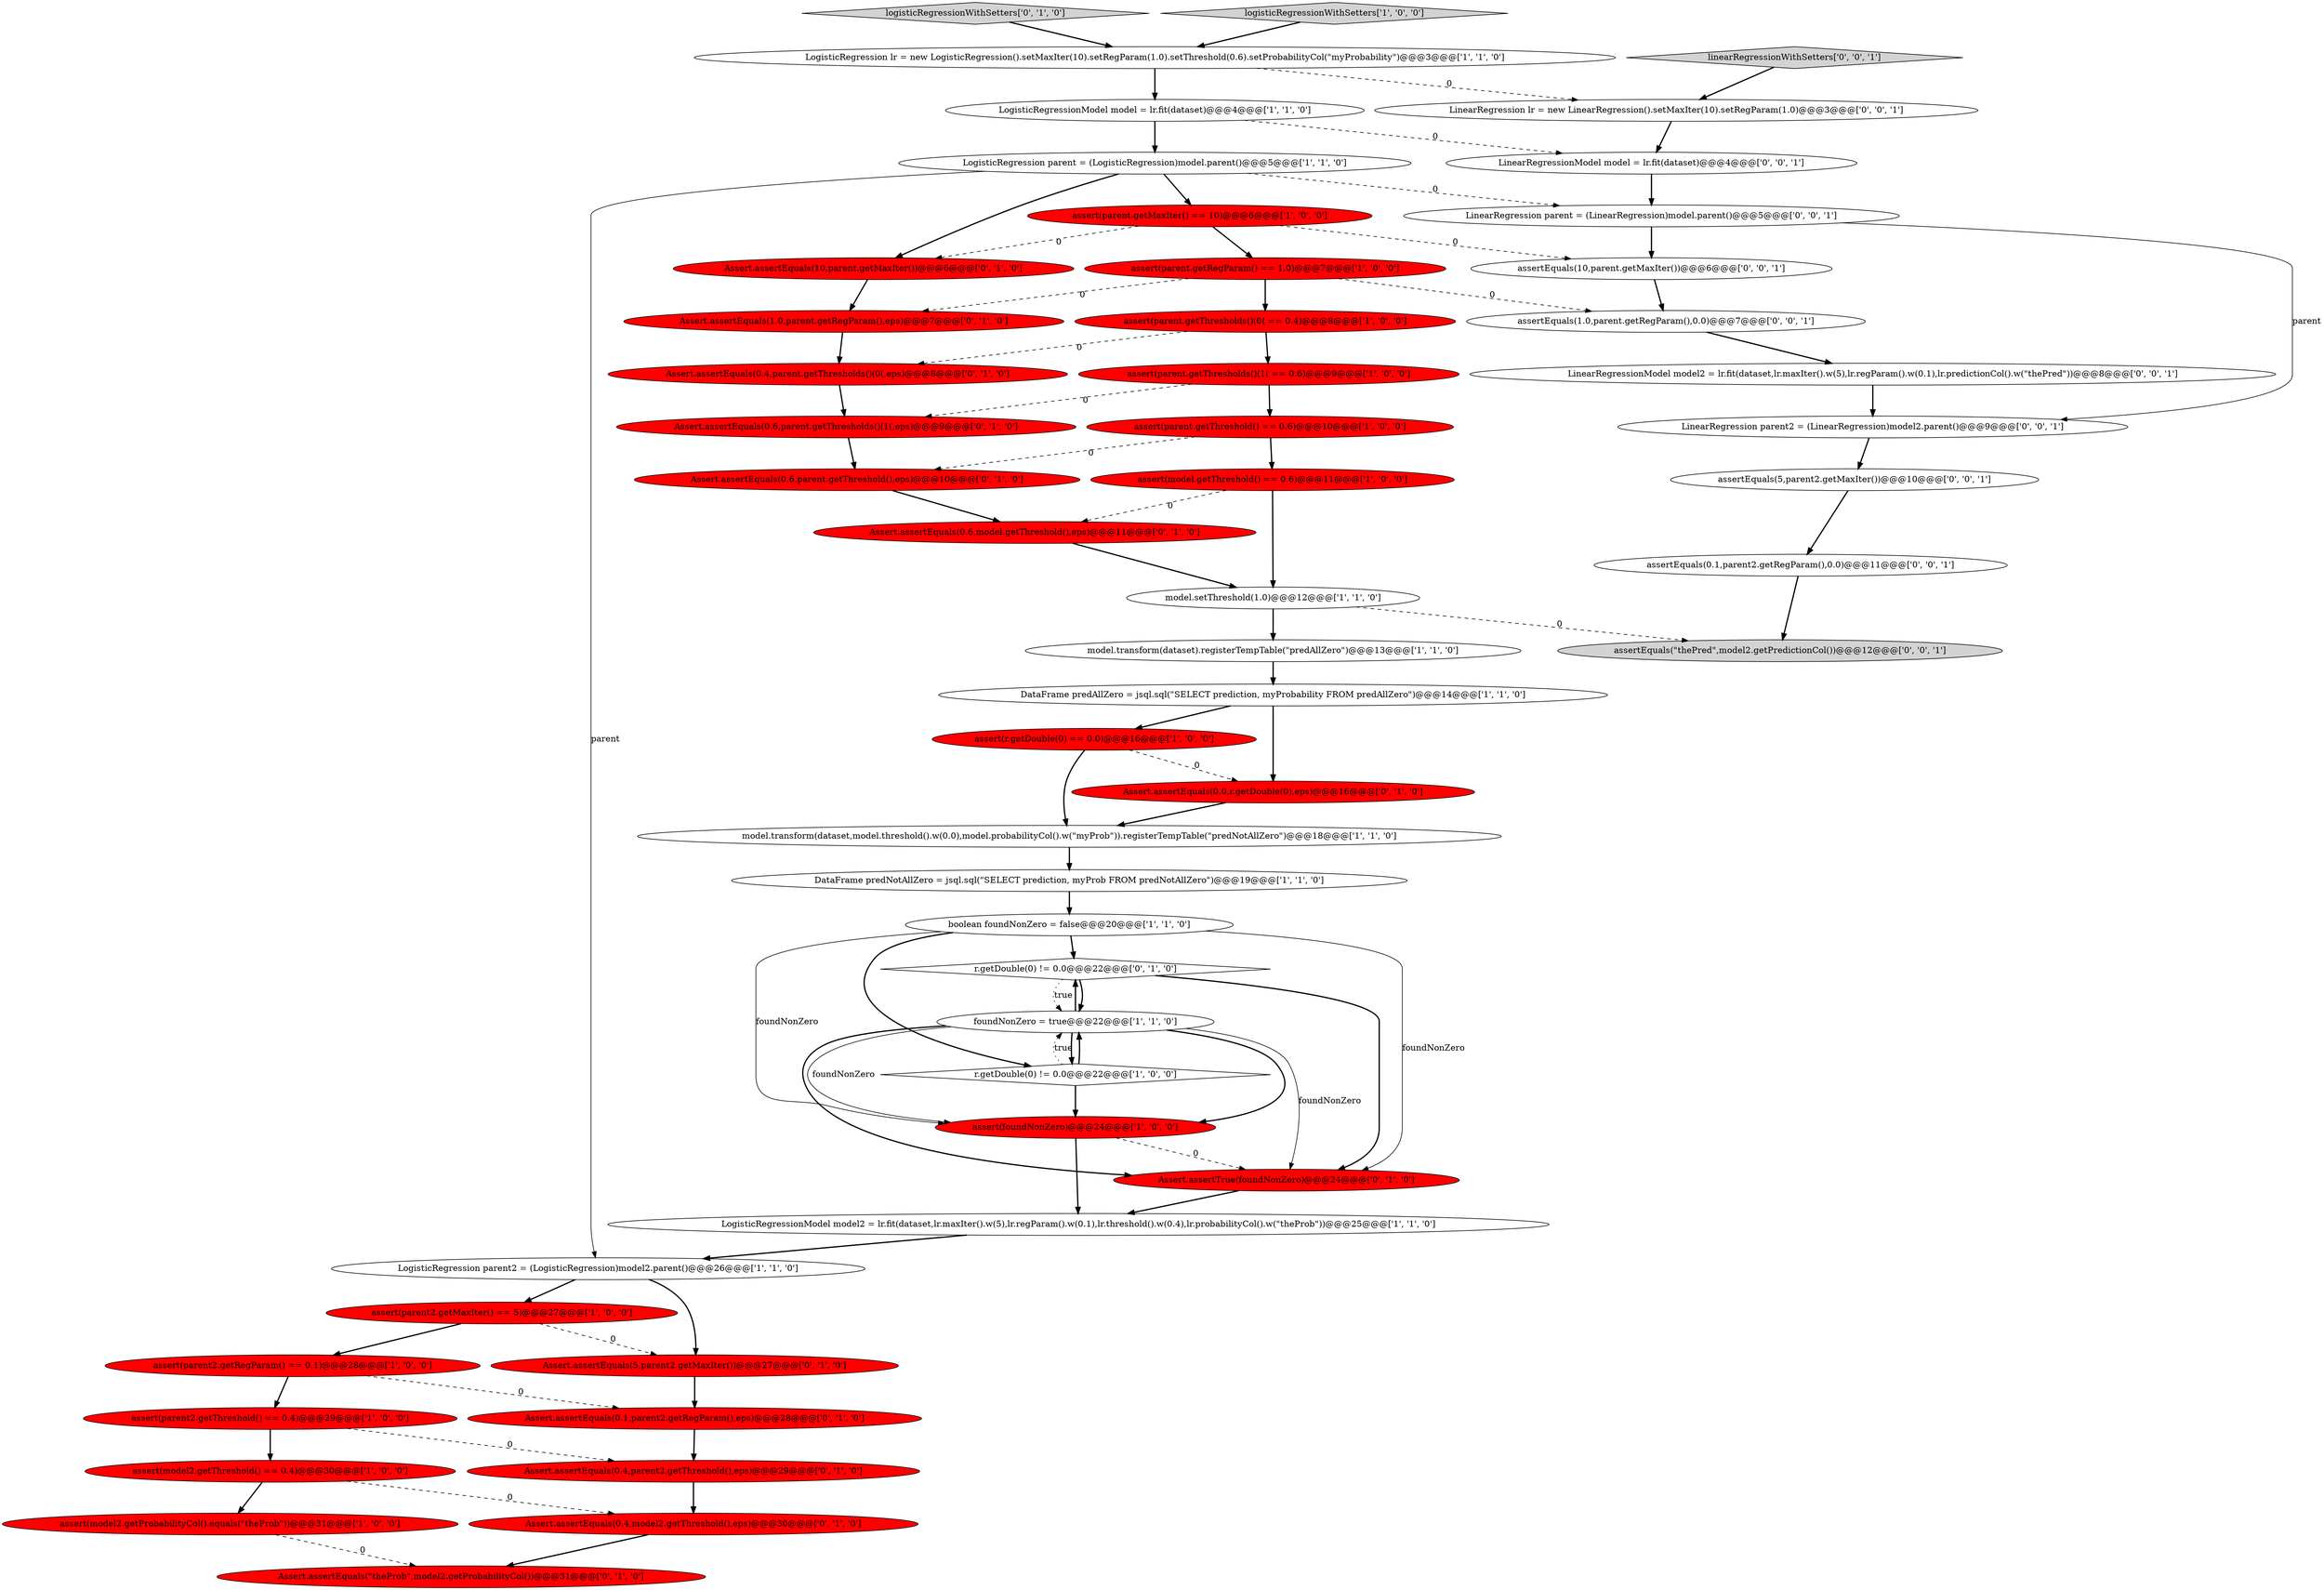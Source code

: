 digraph {
14 [style = filled, label = "model.transform(dataset,model.threshold().w(0.0),model.probabilityCol().w(\"myProb\")).registerTempTable(\"predNotAllZero\")@@@18@@@['1', '1', '0']", fillcolor = white, shape = ellipse image = "AAA0AAABBB1BBB"];
17 [style = filled, label = "assert(parent.getThresholds()(0( == 0.4)@@@8@@@['1', '0', '0']", fillcolor = red, shape = ellipse image = "AAA1AAABBB1BBB"];
48 [style = filled, label = "LinearRegression parent2 = (LinearRegression)model2.parent()@@@9@@@['0', '0', '1']", fillcolor = white, shape = ellipse image = "AAA0AAABBB3BBB"];
8 [style = filled, label = "LogisticRegression lr = new LogisticRegression().setMaxIter(10).setRegParam(1.0).setThreshold(0.6).setProbabilityCol(\"myProbability\")@@@3@@@['1', '1', '0']", fillcolor = white, shape = ellipse image = "AAA0AAABBB1BBB"];
19 [style = filled, label = "assert(model2.getProbabilityCol().equals(\"theProb\"))@@@31@@@['1', '0', '0']", fillcolor = red, shape = ellipse image = "AAA1AAABBB1BBB"];
43 [style = filled, label = "assertEquals(1.0,parent.getRegParam(),0.0)@@@7@@@['0', '0', '1']", fillcolor = white, shape = ellipse image = "AAA0AAABBB3BBB"];
6 [style = filled, label = "assert(model2.getThreshold() == 0.4)@@@30@@@['1', '0', '0']", fillcolor = red, shape = ellipse image = "AAA1AAABBB1BBB"];
40 [style = filled, label = "Assert.assertEquals(10,parent.getMaxIter())@@@6@@@['0', '1', '0']", fillcolor = red, shape = ellipse image = "AAA1AAABBB2BBB"];
52 [style = filled, label = "assertEquals(10,parent.getMaxIter())@@@6@@@['0', '0', '1']", fillcolor = white, shape = ellipse image = "AAA0AAABBB3BBB"];
37 [style = filled, label = "r.getDouble(0) != 0.0@@@22@@@['0', '1', '0']", fillcolor = white, shape = diamond image = "AAA0AAABBB2BBB"];
28 [style = filled, label = "Assert.assertEquals(\"theProb\",model2.getProbabilityCol())@@@31@@@['0', '1', '0']", fillcolor = red, shape = ellipse image = "AAA1AAABBB2BBB"];
0 [style = filled, label = "LogisticRegressionModel model2 = lr.fit(dataset,lr.maxIter().w(5),lr.regParam().w(0.1),lr.threshold().w(0.4),lr.probabilityCol().w(\"theProb\"))@@@25@@@['1', '1', '0']", fillcolor = white, shape = ellipse image = "AAA0AAABBB1BBB"];
31 [style = filled, label = "Assert.assertEquals(1.0,parent.getRegParam(),eps)@@@7@@@['0', '1', '0']", fillcolor = red, shape = ellipse image = "AAA1AAABBB2BBB"];
3 [style = filled, label = "assert(parent.getMaxIter() == 10)@@@6@@@['1', '0', '0']", fillcolor = red, shape = ellipse image = "AAA1AAABBB1BBB"];
27 [style = filled, label = "Assert.assertEquals(0.1,parent2.getRegParam(),eps)@@@28@@@['0', '1', '0']", fillcolor = red, shape = ellipse image = "AAA1AAABBB2BBB"];
11 [style = filled, label = "LogisticRegression parent = (LogisticRegression)model.parent()@@@5@@@['1', '1', '0']", fillcolor = white, shape = ellipse image = "AAA0AAABBB1BBB"];
20 [style = filled, label = "model.setThreshold(1.0)@@@12@@@['1', '1', '0']", fillcolor = white, shape = ellipse image = "AAA0AAABBB1BBB"];
46 [style = filled, label = "LinearRegressionModel model2 = lr.fit(dataset,lr.maxIter().w(5),lr.regParam().w(0.1),lr.predictionCol().w(\"thePred\"))@@@8@@@['0', '0', '1']", fillcolor = white, shape = ellipse image = "AAA0AAABBB3BBB"];
38 [style = filled, label = "Assert.assertEquals(0.0,r.getDouble(0),eps)@@@16@@@['0', '1', '0']", fillcolor = red, shape = ellipse image = "AAA1AAABBB2BBB"];
10 [style = filled, label = "assert(parent2.getRegParam() == 0.1)@@@28@@@['1', '0', '0']", fillcolor = red, shape = ellipse image = "AAA1AAABBB1BBB"];
4 [style = filled, label = "assert(parent.getThresholds()(1( == 0.6)@@@9@@@['1', '0', '0']", fillcolor = red, shape = ellipse image = "AAA1AAABBB1BBB"];
39 [style = filled, label = "Assert.assertEquals(0.4,parent.getThresholds()(0(,eps)@@@8@@@['0', '1', '0']", fillcolor = red, shape = ellipse image = "AAA1AAABBB2BBB"];
34 [style = filled, label = "Assert.assertEquals(5,parent2.getMaxIter())@@@27@@@['0', '1', '0']", fillcolor = red, shape = ellipse image = "AAA1AAABBB2BBB"];
22 [style = filled, label = "assert(parent.getThreshold() == 0.6)@@@10@@@['1', '0', '0']", fillcolor = red, shape = ellipse image = "AAA1AAABBB1BBB"];
1 [style = filled, label = "r.getDouble(0) != 0.0@@@22@@@['1', '0', '0']", fillcolor = white, shape = diamond image = "AAA0AAABBB1BBB"];
25 [style = filled, label = "LogisticRegressionModel model = lr.fit(dataset)@@@4@@@['1', '1', '0']", fillcolor = white, shape = ellipse image = "AAA0AAABBB1BBB"];
45 [style = filled, label = "assertEquals(0.1,parent2.getRegParam(),0.0)@@@11@@@['0', '0', '1']", fillcolor = white, shape = ellipse image = "AAA0AAABBB3BBB"];
13 [style = filled, label = "assert(r.getDouble(0) == 0.0)@@@16@@@['1', '0', '0']", fillcolor = red, shape = ellipse image = "AAA1AAABBB1BBB"];
32 [style = filled, label = "Assert.assertEquals(0.6,parent.getThresholds()(1(,eps)@@@9@@@['0', '1', '0']", fillcolor = red, shape = ellipse image = "AAA1AAABBB2BBB"];
36 [style = filled, label = "logisticRegressionWithSetters['0', '1', '0']", fillcolor = lightgray, shape = diamond image = "AAA0AAABBB2BBB"];
51 [style = filled, label = "LinearRegression lr = new LinearRegression().setMaxIter(10).setRegParam(1.0)@@@3@@@['0', '0', '1']", fillcolor = white, shape = ellipse image = "AAA0AAABBB3BBB"];
23 [style = filled, label = "DataFrame predAllZero = jsql.sql(\"SELECT prediction, myProbability FROM predAllZero\")@@@14@@@['1', '1', '0']", fillcolor = white, shape = ellipse image = "AAA0AAABBB1BBB"];
33 [style = filled, label = "Assert.assertEquals(0.4,parent2.getThreshold(),eps)@@@29@@@['0', '1', '0']", fillcolor = red, shape = ellipse image = "AAA1AAABBB2BBB"];
41 [style = filled, label = "Assert.assertEquals(0.6,model.getThreshold(),eps)@@@11@@@['0', '1', '0']", fillcolor = red, shape = ellipse image = "AAA1AAABBB2BBB"];
2 [style = filled, label = "foundNonZero = true@@@22@@@['1', '1', '0']", fillcolor = white, shape = ellipse image = "AAA0AAABBB1BBB"];
26 [style = filled, label = "logisticRegressionWithSetters['1', '0', '0']", fillcolor = lightgray, shape = diamond image = "AAA0AAABBB1BBB"];
9 [style = filled, label = "assert(foundNonZero)@@@24@@@['1', '0', '0']", fillcolor = red, shape = ellipse image = "AAA1AAABBB1BBB"];
15 [style = filled, label = "assert(parent2.getThreshold() == 0.4)@@@29@@@['1', '0', '0']", fillcolor = red, shape = ellipse image = "AAA1AAABBB1BBB"];
42 [style = filled, label = "LinearRegression parent = (LinearRegression)model.parent()@@@5@@@['0', '0', '1']", fillcolor = white, shape = ellipse image = "AAA0AAABBB3BBB"];
47 [style = filled, label = "LinearRegressionModel model = lr.fit(dataset)@@@4@@@['0', '0', '1']", fillcolor = white, shape = ellipse image = "AAA0AAABBB3BBB"];
30 [style = filled, label = "Assert.assertTrue(foundNonZero)@@@24@@@['0', '1', '0']", fillcolor = red, shape = ellipse image = "AAA1AAABBB2BBB"];
16 [style = filled, label = "assert(parent2.getMaxIter() == 5)@@@27@@@['1', '0', '0']", fillcolor = red, shape = ellipse image = "AAA1AAABBB1BBB"];
24 [style = filled, label = "DataFrame predNotAllZero = jsql.sql(\"SELECT prediction, myProb FROM predNotAllZero\")@@@19@@@['1', '1', '0']", fillcolor = white, shape = ellipse image = "AAA0AAABBB1BBB"];
12 [style = filled, label = "LogisticRegression parent2 = (LogisticRegression)model2.parent()@@@26@@@['1', '1', '0']", fillcolor = white, shape = ellipse image = "AAA0AAABBB1BBB"];
18 [style = filled, label = "assert(model.getThreshold() == 0.6)@@@11@@@['1', '0', '0']", fillcolor = red, shape = ellipse image = "AAA1AAABBB1BBB"];
21 [style = filled, label = "model.transform(dataset).registerTempTable(\"predAllZero\")@@@13@@@['1', '1', '0']", fillcolor = white, shape = ellipse image = "AAA0AAABBB1BBB"];
29 [style = filled, label = "Assert.assertEquals(0.6,parent.getThreshold(),eps)@@@10@@@['0', '1', '0']", fillcolor = red, shape = ellipse image = "AAA1AAABBB2BBB"];
35 [style = filled, label = "Assert.assertEquals(0.4,model2.getThreshold(),eps)@@@30@@@['0', '1', '0']", fillcolor = red, shape = ellipse image = "AAA1AAABBB2BBB"];
50 [style = filled, label = "assertEquals(\"thePred\",model2.getPredictionCol())@@@12@@@['0', '0', '1']", fillcolor = lightgray, shape = ellipse image = "AAA0AAABBB3BBB"];
49 [style = filled, label = "linearRegressionWithSetters['0', '0', '1']", fillcolor = lightgray, shape = diamond image = "AAA0AAABBB3BBB"];
5 [style = filled, label = "assert(parent.getRegParam() == 1.0)@@@7@@@['1', '0', '0']", fillcolor = red, shape = ellipse image = "AAA1AAABBB1BBB"];
44 [style = filled, label = "assertEquals(5,parent2.getMaxIter())@@@10@@@['0', '0', '1']", fillcolor = white, shape = ellipse image = "AAA0AAABBB3BBB"];
7 [style = filled, label = "boolean foundNonZero = false@@@20@@@['1', '1', '0']", fillcolor = white, shape = ellipse image = "AAA0AAABBB1BBB"];
14->24 [style = bold, label=""];
11->12 [style = solid, label="parent"];
3->40 [style = dashed, label="0"];
7->9 [style = solid, label="foundNonZero"];
22->29 [style = dashed, label="0"];
49->51 [style = bold, label=""];
10->27 [style = dashed, label="0"];
46->48 [style = bold, label=""];
41->20 [style = bold, label=""];
6->35 [style = dashed, label="0"];
3->5 [style = bold, label=""];
23->13 [style = bold, label=""];
8->51 [style = dashed, label="0"];
51->47 [style = bold, label=""];
15->33 [style = dashed, label="0"];
40->31 [style = bold, label=""];
27->33 [style = bold, label=""];
13->14 [style = bold, label=""];
19->28 [style = dashed, label="0"];
9->30 [style = dashed, label="0"];
7->1 [style = bold, label=""];
7->37 [style = bold, label=""];
48->44 [style = bold, label=""];
2->9 [style = bold, label=""];
42->48 [style = solid, label="parent"];
5->17 [style = bold, label=""];
43->46 [style = bold, label=""];
35->28 [style = bold, label=""];
16->34 [style = dashed, label="0"];
18->20 [style = bold, label=""];
22->18 [style = bold, label=""];
2->9 [style = solid, label="foundNonZero"];
5->43 [style = dashed, label="0"];
2->30 [style = solid, label="foundNonZero"];
11->42 [style = dashed, label="0"];
24->7 [style = bold, label=""];
44->45 [style = bold, label=""];
4->22 [style = bold, label=""];
21->23 [style = bold, label=""];
17->39 [style = dashed, label="0"];
47->42 [style = bold, label=""];
2->1 [style = bold, label=""];
37->30 [style = bold, label=""];
42->52 [style = bold, label=""];
0->12 [style = bold, label=""];
7->30 [style = solid, label="foundNonZero"];
25->47 [style = dashed, label="0"];
26->8 [style = bold, label=""];
13->38 [style = dashed, label="0"];
1->9 [style = bold, label=""];
52->43 [style = bold, label=""];
11->3 [style = bold, label=""];
39->32 [style = bold, label=""];
5->31 [style = dashed, label="0"];
36->8 [style = bold, label=""];
37->2 [style = bold, label=""];
1->2 [style = bold, label=""];
30->0 [style = bold, label=""];
31->39 [style = bold, label=""];
17->4 [style = bold, label=""];
3->52 [style = dashed, label="0"];
33->35 [style = bold, label=""];
10->15 [style = bold, label=""];
9->0 [style = bold, label=""];
16->10 [style = bold, label=""];
18->41 [style = dashed, label="0"];
29->41 [style = bold, label=""];
12->34 [style = bold, label=""];
15->6 [style = bold, label=""];
12->16 [style = bold, label=""];
6->19 [style = bold, label=""];
11->40 [style = bold, label=""];
38->14 [style = bold, label=""];
20->21 [style = bold, label=""];
32->29 [style = bold, label=""];
4->32 [style = dashed, label="0"];
20->50 [style = dashed, label="0"];
25->11 [style = bold, label=""];
45->50 [style = bold, label=""];
23->38 [style = bold, label=""];
2->37 [style = bold, label=""];
2->30 [style = bold, label=""];
1->2 [style = dotted, label="true"];
37->2 [style = dotted, label="true"];
8->25 [style = bold, label=""];
34->27 [style = bold, label=""];
}
